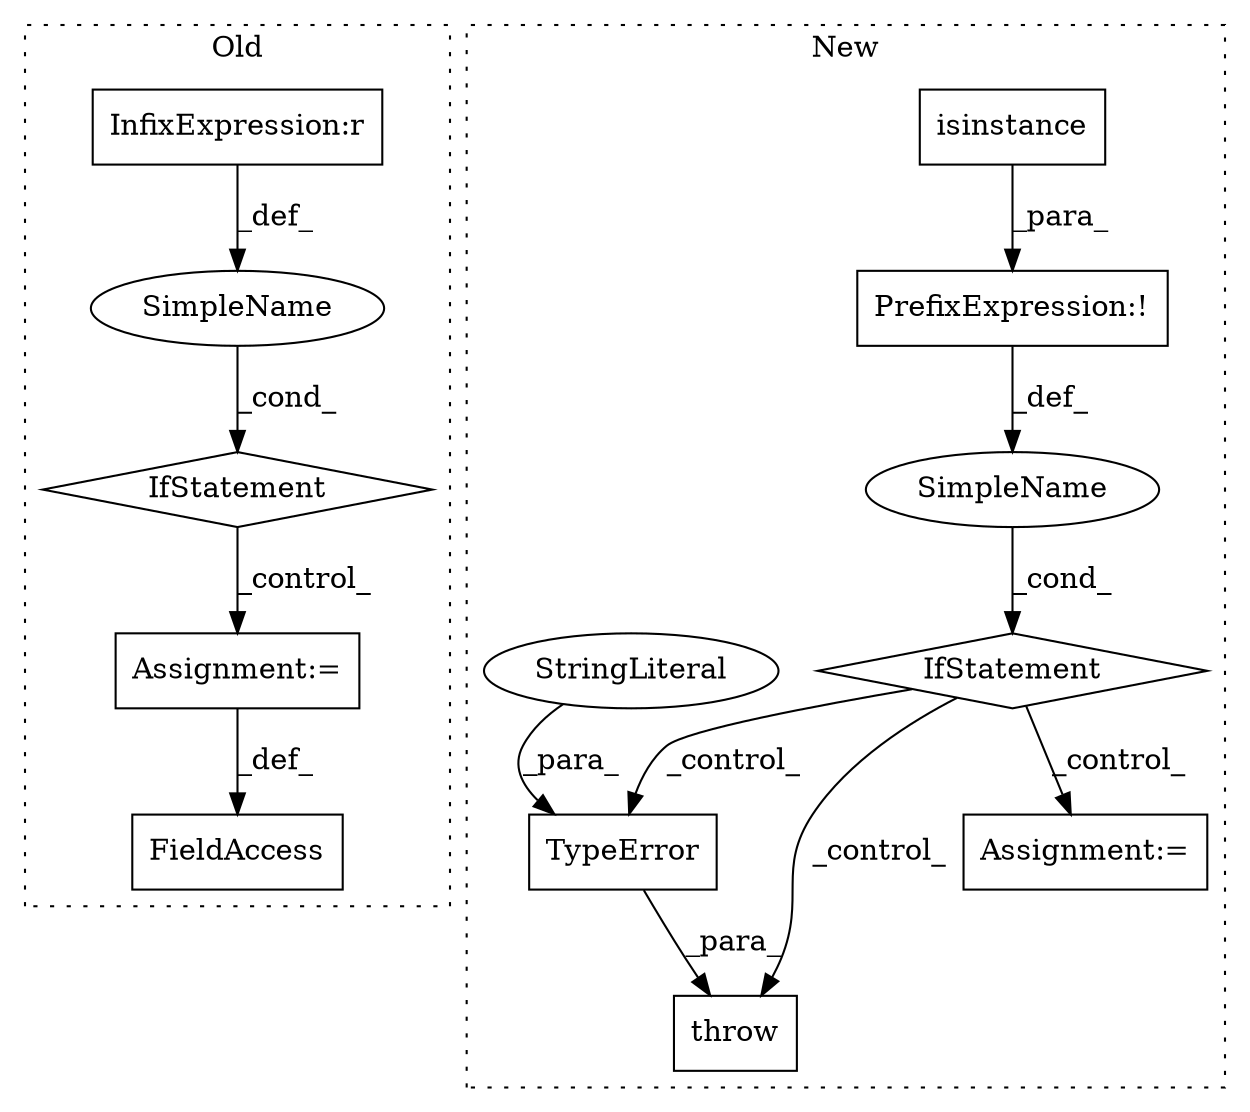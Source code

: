 digraph G {
subgraph cluster0 {
1 [label="IfStatement" a="25" s="949,966" l="4,2" shape="diamond"];
8 [label="Assignment:=" a="7" s="995" l="1" shape="box"];
9 [label="SimpleName" a="42" s="" l="" shape="ellipse"];
11 [label="InfixExpression:r" a="27" s="959" l="4" shape="box"];
12 [label="FieldAccess" a="22" s="976" l="19" shape="box"];
label = "Old";
style="dotted";
}
subgraph cluster1 {
2 [label="TypeError" a="32" s="456,561" l="10,1" shape="box"];
3 [label="throw" a="53" s="450" l="6" shape="box"];
4 [label="SimpleName" a="42" s="" l="" shape="ellipse"];
5 [label="IfStatement" a="25" s="400,440" l="4,2" shape="diamond"];
6 [label="isinstance" a="32" s="405,439" l="11,1" shape="box"];
7 [label="Assignment:=" a="7" s="590" l="1" shape="box"];
10 [label="StringLiteral" a="45" s="466" l="72" shape="ellipse"];
13 [label="PrefixExpression:!" a="38" s="404" l="1" shape="box"];
label = "New";
style="dotted";
}
1 -> 8 [label="_control_"];
2 -> 3 [label="_para_"];
4 -> 5 [label="_cond_"];
5 -> 2 [label="_control_"];
5 -> 7 [label="_control_"];
5 -> 3 [label="_control_"];
6 -> 13 [label="_para_"];
8 -> 12 [label="_def_"];
9 -> 1 [label="_cond_"];
10 -> 2 [label="_para_"];
11 -> 9 [label="_def_"];
13 -> 4 [label="_def_"];
}
